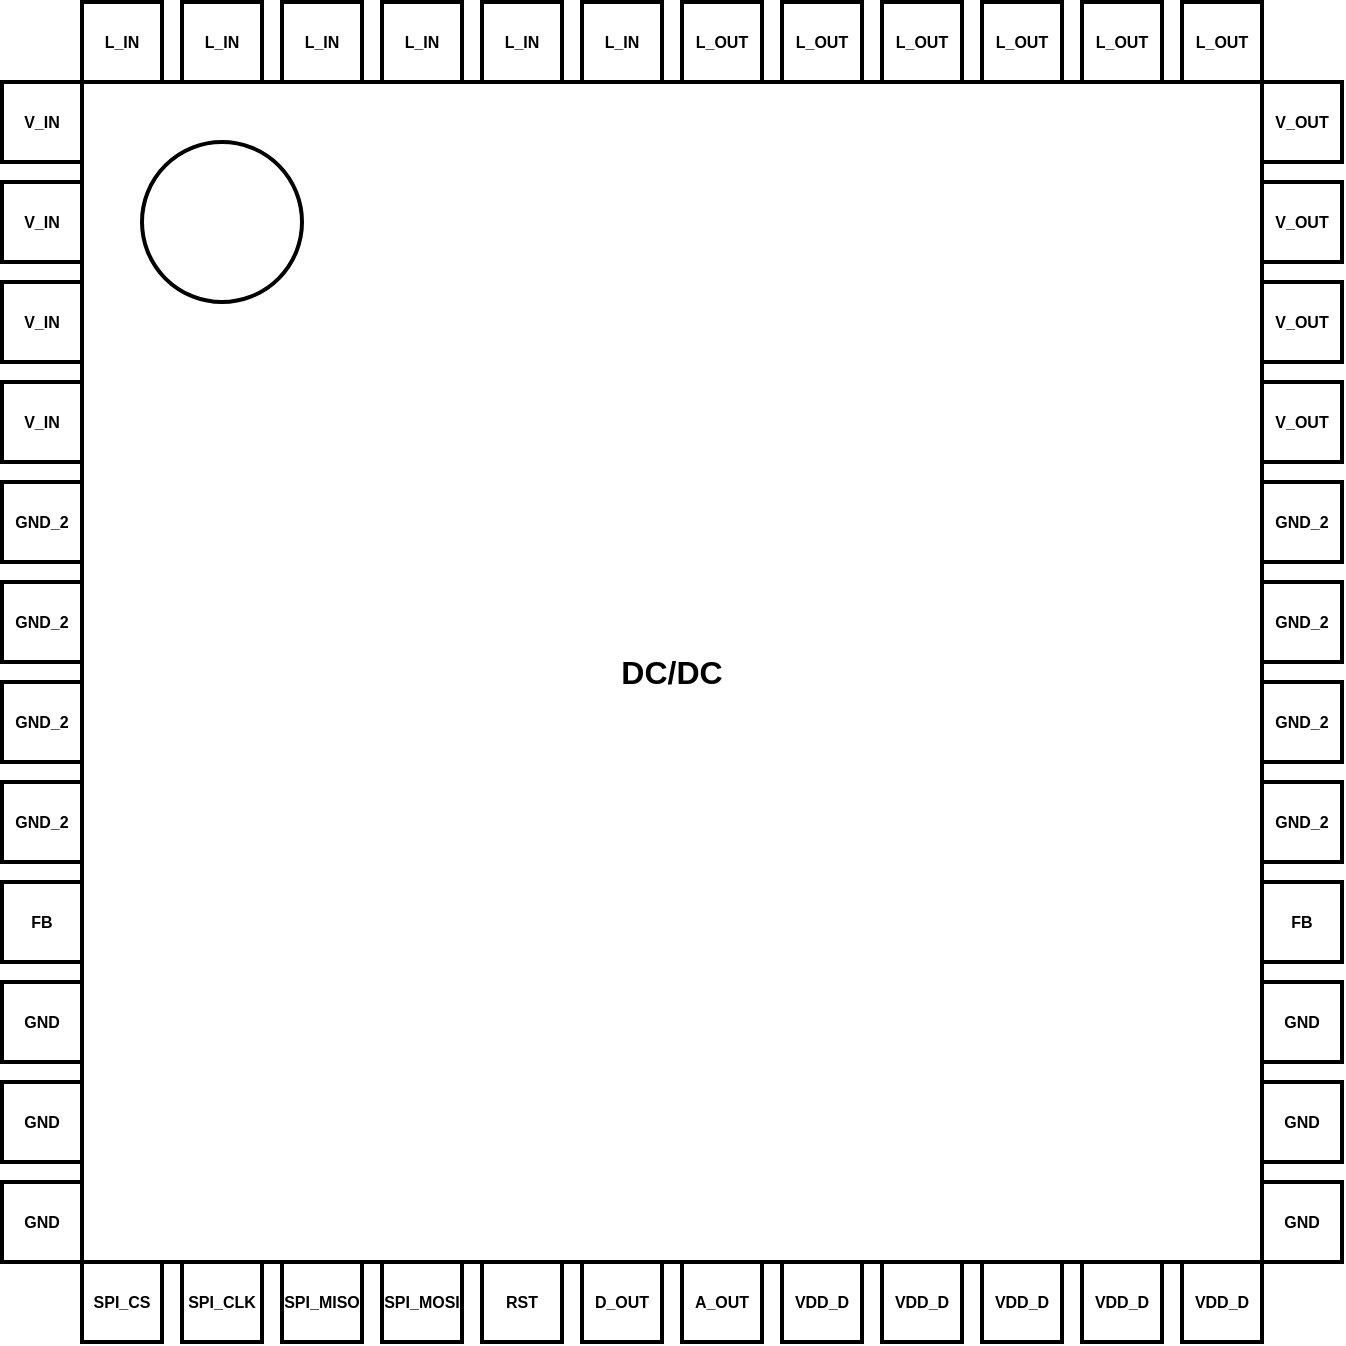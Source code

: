 <mxfile version="24.1.0" type="device">
  <diagram name="Página-1" id="XUOU1C3FKZt1UV1VVZFK">
    <mxGraphModel dx="1536" dy="2056" grid="1" gridSize="10" guides="1" tooltips="1" connect="1" arrows="1" fold="1" page="1" pageScale="1" pageWidth="827" pageHeight="1169" math="0" shadow="0">
      <root>
        <mxCell id="0" />
        <mxCell id="1" parent="0" />
        <mxCell id="iXMd2uQkjKP9JATCQmBG-3" value="&lt;font style=&quot;font-size: 16px;&quot;&gt;DC/DC&lt;/font&gt;" style="whiteSpace=wrap;html=1;aspect=fixed;fontSize=8;fontStyle=1;strokeWidth=2;" vertex="1" parent="1">
          <mxGeometry x="130" y="-30" width="590" height="590" as="geometry" />
        </mxCell>
        <mxCell id="iXMd2uQkjKP9JATCQmBG-81" value="" style="group;fontSize=8;fontStyle=1;strokeWidth=2;" vertex="1" connectable="0" parent="1">
          <mxGeometry x="130" y="560" width="587" height="40" as="geometry" />
        </mxCell>
        <mxCell id="iXMd2uQkjKP9JATCQmBG-76" value="VDD_D" style="whiteSpace=wrap;html=1;aspect=fixed;fontSize=8;fontStyle=1;strokeWidth=2;" vertex="1" parent="iXMd2uQkjKP9JATCQmBG-81">
          <mxGeometry x="400" width="40" height="40" as="geometry" />
        </mxCell>
        <mxCell id="iXMd2uQkjKP9JATCQmBG-77" value="VDD_D" style="whiteSpace=wrap;html=1;aspect=fixed;fontSize=8;fontStyle=1;strokeWidth=2;" vertex="1" parent="iXMd2uQkjKP9JATCQmBG-81">
          <mxGeometry x="450" width="40" height="40" as="geometry" />
        </mxCell>
        <mxCell id="iXMd2uQkjKP9JATCQmBG-78" value="VDD_D" style="whiteSpace=wrap;html=1;aspect=fixed;fontSize=8;fontStyle=1;strokeWidth=2;" vertex="1" parent="iXMd2uQkjKP9JATCQmBG-81">
          <mxGeometry x="500" width="40" height="40" as="geometry" />
        </mxCell>
        <mxCell id="iXMd2uQkjKP9JATCQmBG-79" value="VDD_D" style="whiteSpace=wrap;html=1;aspect=fixed;fontSize=8;fontStyle=1;strokeWidth=2;" vertex="1" parent="iXMd2uQkjKP9JATCQmBG-81">
          <mxGeometry x="550" width="40" height="40" as="geometry" />
        </mxCell>
        <mxCell id="iXMd2uQkjKP9JATCQmBG-59" value="GND" style="whiteSpace=wrap;html=1;aspect=fixed;fontSize=8;fontStyle=1;strokeWidth=2;" vertex="1" parent="iXMd2uQkjKP9JATCQmBG-81">
          <mxGeometry width="40" height="40" as="geometry" />
        </mxCell>
        <mxCell id="iXMd2uQkjKP9JATCQmBG-60" value="GND" style="whiteSpace=wrap;html=1;aspect=fixed;fontSize=8;fontStyle=1;strokeWidth=2;" vertex="1" parent="iXMd2uQkjKP9JATCQmBG-81">
          <mxGeometry x="50" width="40" height="40" as="geometry" />
        </mxCell>
        <mxCell id="iXMd2uQkjKP9JATCQmBG-61" value="GND" style="whiteSpace=wrap;html=1;aspect=fixed;fontSize=8;fontStyle=1;strokeWidth=2;" vertex="1" parent="iXMd2uQkjKP9JATCQmBG-81">
          <mxGeometry x="100" width="40" height="40" as="geometry" />
        </mxCell>
        <mxCell id="iXMd2uQkjKP9JATCQmBG-62" value="GND" style="whiteSpace=wrap;html=1;aspect=fixed;fontSize=8;fontStyle=1;strokeWidth=2;" vertex="1" parent="iXMd2uQkjKP9JATCQmBG-81">
          <mxGeometry x="150" width="40" height="40" as="geometry" />
        </mxCell>
        <mxCell id="iXMd2uQkjKP9JATCQmBG-63" value="GND" style="whiteSpace=wrap;html=1;aspect=fixed;fontSize=8;fontStyle=1;strokeWidth=2;" vertex="1" parent="iXMd2uQkjKP9JATCQmBG-81">
          <mxGeometry x="200" width="40" height="40" as="geometry" />
        </mxCell>
        <mxCell id="iXMd2uQkjKP9JATCQmBG-64" value="GND" style="whiteSpace=wrap;html=1;aspect=fixed;fontSize=8;fontStyle=1;strokeWidth=2;" vertex="1" parent="iXMd2uQkjKP9JATCQmBG-81">
          <mxGeometry x="250" width="40" height="40" as="geometry" />
        </mxCell>
        <mxCell id="iXMd2uQkjKP9JATCQmBG-65" value="GND" style="whiteSpace=wrap;html=1;aspect=fixed;fontSize=8;fontStyle=1;strokeWidth=2;" vertex="1" parent="iXMd2uQkjKP9JATCQmBG-81">
          <mxGeometry x="300" width="40" height="40" as="geometry" />
        </mxCell>
        <mxCell id="iXMd2uQkjKP9JATCQmBG-66" value="GND" style="whiteSpace=wrap;html=1;aspect=fixed;fontSize=8;fontStyle=1;strokeWidth=2;" vertex="1" parent="iXMd2uQkjKP9JATCQmBG-81">
          <mxGeometry x="350" width="40" height="40" as="geometry" />
        </mxCell>
        <mxCell id="iXMd2uQkjKP9JATCQmBG-68" value="SPI_CS" style="whiteSpace=wrap;html=1;aspect=fixed;fontSize=8;fontStyle=1;strokeWidth=2;" vertex="1" parent="iXMd2uQkjKP9JATCQmBG-81">
          <mxGeometry width="40" height="40" as="geometry" />
        </mxCell>
        <mxCell id="iXMd2uQkjKP9JATCQmBG-69" value="SPI_CLK" style="whiteSpace=wrap;html=1;aspect=fixed;fontSize=8;fontStyle=1;strokeWidth=2;" vertex="1" parent="iXMd2uQkjKP9JATCQmBG-81">
          <mxGeometry x="50" width="40" height="40" as="geometry" />
        </mxCell>
        <mxCell id="iXMd2uQkjKP9JATCQmBG-70" value="SPI_MISO" style="whiteSpace=wrap;html=1;aspect=fixed;fontSize=8;fontStyle=1;strokeWidth=2;" vertex="1" parent="iXMd2uQkjKP9JATCQmBG-81">
          <mxGeometry x="100" width="40" height="40" as="geometry" />
        </mxCell>
        <mxCell id="iXMd2uQkjKP9JATCQmBG-71" value="SPI_MOSI" style="whiteSpace=wrap;html=1;aspect=fixed;fontSize=8;fontStyle=1;strokeWidth=2;" vertex="1" parent="iXMd2uQkjKP9JATCQmBG-81">
          <mxGeometry x="150" width="40" height="40" as="geometry" />
        </mxCell>
        <mxCell id="iXMd2uQkjKP9JATCQmBG-72" value="RST" style="whiteSpace=wrap;html=1;aspect=fixed;fontSize=8;fontStyle=1;strokeWidth=2;" vertex="1" parent="iXMd2uQkjKP9JATCQmBG-81">
          <mxGeometry x="200" width="40" height="40" as="geometry" />
        </mxCell>
        <mxCell id="iXMd2uQkjKP9JATCQmBG-73" value="D_OUT" style="whiteSpace=wrap;html=1;aspect=fixed;fontSize=8;fontStyle=1;strokeWidth=2;" vertex="1" parent="iXMd2uQkjKP9JATCQmBG-81">
          <mxGeometry x="250" width="40" height="40" as="geometry" />
        </mxCell>
        <mxCell id="iXMd2uQkjKP9JATCQmBG-74" value="A_OUT" style="whiteSpace=wrap;html=1;aspect=fixed;fontSize=8;fontStyle=1;strokeWidth=2;" vertex="1" parent="iXMd2uQkjKP9JATCQmBG-81">
          <mxGeometry x="300" width="40" height="40" as="geometry" />
        </mxCell>
        <mxCell id="iXMd2uQkjKP9JATCQmBG-75" value="VDD_D" style="whiteSpace=wrap;html=1;aspect=fixed;fontSize=8;fontStyle=1;strokeWidth=2;" vertex="1" parent="iXMd2uQkjKP9JATCQmBG-81">
          <mxGeometry x="350" width="40" height="40" as="geometry" />
        </mxCell>
        <mxCell id="iXMd2uQkjKP9JATCQmBG-86" value="" style="group;fontSize=8;fontStyle=1;strokeWidth=2;" vertex="1" connectable="0" parent="1">
          <mxGeometry x="720" y="-30" width="40" height="590" as="geometry" />
        </mxCell>
        <mxCell id="iXMd2uQkjKP9JATCQmBG-50" value="GND_2" style="whiteSpace=wrap;html=1;aspect=fixed;fontSize=8;fontStyle=1;strokeWidth=2;" vertex="1" parent="iXMd2uQkjKP9JATCQmBG-86">
          <mxGeometry y="200" width="40" height="40" as="geometry" />
        </mxCell>
        <mxCell id="iXMd2uQkjKP9JATCQmBG-51" value="GND_2" style="whiteSpace=wrap;html=1;aspect=fixed;fontSize=8;fontStyle=1;strokeWidth=2;" vertex="1" parent="iXMd2uQkjKP9JATCQmBG-86">
          <mxGeometry y="250" width="40" height="40" as="geometry" />
        </mxCell>
        <mxCell id="iXMd2uQkjKP9JATCQmBG-52" value="GND_2" style="whiteSpace=wrap;html=1;aspect=fixed;fontSize=8;fontStyle=1;strokeWidth=2;" vertex="1" parent="iXMd2uQkjKP9JATCQmBG-86">
          <mxGeometry y="300" width="40" height="40" as="geometry" />
        </mxCell>
        <mxCell id="iXMd2uQkjKP9JATCQmBG-53" value="GND_2" style="whiteSpace=wrap;html=1;aspect=fixed;fontSize=8;fontStyle=1;strokeWidth=2;" vertex="1" parent="iXMd2uQkjKP9JATCQmBG-86">
          <mxGeometry y="350" width="40" height="40" as="geometry" />
        </mxCell>
        <mxCell id="iXMd2uQkjKP9JATCQmBG-54" value="FB" style="whiteSpace=wrap;html=1;aspect=fixed;fontSize=8;fontStyle=1;strokeWidth=2;" vertex="1" parent="iXMd2uQkjKP9JATCQmBG-86">
          <mxGeometry y="400" width="40" height="40" as="geometry" />
        </mxCell>
        <mxCell id="iXMd2uQkjKP9JATCQmBG-55" value="GND" style="whiteSpace=wrap;html=1;aspect=fixed;fontSize=8;fontStyle=1;strokeWidth=2;" vertex="1" parent="iXMd2uQkjKP9JATCQmBG-86">
          <mxGeometry y="450" width="40" height="40" as="geometry" />
        </mxCell>
        <mxCell id="iXMd2uQkjKP9JATCQmBG-56" value="GND" style="whiteSpace=wrap;html=1;aspect=fixed;fontSize=8;fontStyle=1;strokeWidth=2;" vertex="1" parent="iXMd2uQkjKP9JATCQmBG-86">
          <mxGeometry y="500" width="40" height="40" as="geometry" />
        </mxCell>
        <mxCell id="iXMd2uQkjKP9JATCQmBG-57" value="GND" style="whiteSpace=wrap;html=1;aspect=fixed;fontSize=8;fontStyle=1;strokeWidth=2;" vertex="1" parent="iXMd2uQkjKP9JATCQmBG-86">
          <mxGeometry y="550" width="40" height="40" as="geometry" />
        </mxCell>
        <mxCell id="iXMd2uQkjKP9JATCQmBG-82" value="V_OUT" style="whiteSpace=wrap;html=1;aspect=fixed;fontSize=8;fontStyle=1;strokeWidth=2;" vertex="1" parent="iXMd2uQkjKP9JATCQmBG-86">
          <mxGeometry width="40" height="40" as="geometry" />
        </mxCell>
        <mxCell id="iXMd2uQkjKP9JATCQmBG-83" value="V_OUT" style="whiteSpace=wrap;html=1;aspect=fixed;fontSize=8;fontStyle=1;strokeWidth=2;" vertex="1" parent="iXMd2uQkjKP9JATCQmBG-86">
          <mxGeometry y="50" width="40" height="40" as="geometry" />
        </mxCell>
        <mxCell id="iXMd2uQkjKP9JATCQmBG-84" value="V_OUT" style="whiteSpace=wrap;html=1;aspect=fixed;fontSize=8;fontStyle=1;strokeWidth=2;" vertex="1" parent="iXMd2uQkjKP9JATCQmBG-86">
          <mxGeometry y="100" width="40" height="40" as="geometry" />
        </mxCell>
        <mxCell id="iXMd2uQkjKP9JATCQmBG-85" value="V_OUT" style="whiteSpace=wrap;html=1;aspect=fixed;fontSize=8;fontStyle=1;strokeWidth=2;" vertex="1" parent="iXMd2uQkjKP9JATCQmBG-86">
          <mxGeometry y="150" width="40" height="40" as="geometry" />
        </mxCell>
        <mxCell id="iXMd2uQkjKP9JATCQmBG-87" value="" style="group;fontSize=8;fontStyle=1;strokeWidth=2;" vertex="1" connectable="0" parent="1">
          <mxGeometry x="90" y="-30" width="40" height="590" as="geometry" />
        </mxCell>
        <mxCell id="iXMd2uQkjKP9JATCQmBG-88" value="GND_2" style="whiteSpace=wrap;html=1;aspect=fixed;fontSize=8;fontStyle=1;strokeWidth=2;" vertex="1" parent="iXMd2uQkjKP9JATCQmBG-87">
          <mxGeometry y="200" width="40" height="40" as="geometry" />
        </mxCell>
        <mxCell id="iXMd2uQkjKP9JATCQmBG-89" value="GND_2" style="whiteSpace=wrap;html=1;aspect=fixed;fontSize=8;fontStyle=1;strokeWidth=2;" vertex="1" parent="iXMd2uQkjKP9JATCQmBG-87">
          <mxGeometry y="250" width="40" height="40" as="geometry" />
        </mxCell>
        <mxCell id="iXMd2uQkjKP9JATCQmBG-90" value="GND_2" style="whiteSpace=wrap;html=1;aspect=fixed;fontSize=8;fontStyle=1;strokeWidth=2;" vertex="1" parent="iXMd2uQkjKP9JATCQmBG-87">
          <mxGeometry y="300" width="40" height="40" as="geometry" />
        </mxCell>
        <mxCell id="iXMd2uQkjKP9JATCQmBG-91" value="GND_2" style="whiteSpace=wrap;html=1;aspect=fixed;fontSize=8;fontStyle=1;strokeWidth=2;" vertex="1" parent="iXMd2uQkjKP9JATCQmBG-87">
          <mxGeometry y="350" width="40" height="40" as="geometry" />
        </mxCell>
        <mxCell id="iXMd2uQkjKP9JATCQmBG-92" value="FB" style="whiteSpace=wrap;html=1;aspect=fixed;fontSize=8;fontStyle=1;strokeWidth=2;" vertex="1" parent="iXMd2uQkjKP9JATCQmBG-87">
          <mxGeometry y="400" width="40" height="40" as="geometry" />
        </mxCell>
        <mxCell id="iXMd2uQkjKP9JATCQmBG-93" value="GND" style="whiteSpace=wrap;html=1;aspect=fixed;fontSize=8;fontStyle=1;strokeWidth=2;" vertex="1" parent="iXMd2uQkjKP9JATCQmBG-87">
          <mxGeometry y="450" width="40" height="40" as="geometry" />
        </mxCell>
        <mxCell id="iXMd2uQkjKP9JATCQmBG-94" value="GND" style="whiteSpace=wrap;html=1;aspect=fixed;fontSize=8;fontStyle=1;strokeWidth=2;" vertex="1" parent="iXMd2uQkjKP9JATCQmBG-87">
          <mxGeometry y="500" width="40" height="40" as="geometry" />
        </mxCell>
        <mxCell id="iXMd2uQkjKP9JATCQmBG-95" value="GND" style="whiteSpace=wrap;html=1;aspect=fixed;fontSize=8;fontStyle=1;strokeWidth=2;" vertex="1" parent="iXMd2uQkjKP9JATCQmBG-87">
          <mxGeometry y="550" width="40" height="40" as="geometry" />
        </mxCell>
        <mxCell id="iXMd2uQkjKP9JATCQmBG-96" value="V_IN" style="whiteSpace=wrap;html=1;aspect=fixed;fontSize=8;fontStyle=1;strokeWidth=2;" vertex="1" parent="iXMd2uQkjKP9JATCQmBG-87">
          <mxGeometry width="40" height="40" as="geometry" />
        </mxCell>
        <mxCell id="iXMd2uQkjKP9JATCQmBG-97" value="V_IN" style="whiteSpace=wrap;html=1;aspect=fixed;fontSize=8;fontStyle=1;strokeWidth=2;" vertex="1" parent="iXMd2uQkjKP9JATCQmBG-87">
          <mxGeometry y="50" width="40" height="40" as="geometry" />
        </mxCell>
        <mxCell id="iXMd2uQkjKP9JATCQmBG-98" value="V_IN" style="whiteSpace=wrap;html=1;aspect=fixed;fontSize=8;fontStyle=1;strokeWidth=2;" vertex="1" parent="iXMd2uQkjKP9JATCQmBG-87">
          <mxGeometry y="100" width="40" height="40" as="geometry" />
        </mxCell>
        <mxCell id="iXMd2uQkjKP9JATCQmBG-99" value="V_IN" style="whiteSpace=wrap;html=1;aspect=fixed;fontSize=8;fontStyle=1;strokeWidth=2;" vertex="1" parent="iXMd2uQkjKP9JATCQmBG-87">
          <mxGeometry y="150" width="40" height="40" as="geometry" />
        </mxCell>
        <mxCell id="iXMd2uQkjKP9JATCQmBG-100" value="" style="group;fontSize=8;fontStyle=1;strokeWidth=2;" vertex="1" connectable="0" parent="1">
          <mxGeometry x="130" y="-70" width="587" height="40" as="geometry" />
        </mxCell>
        <mxCell id="iXMd2uQkjKP9JATCQmBG-101" value="L_OUT" style="whiteSpace=wrap;html=1;aspect=fixed;fontSize=8;fontStyle=1;strokeWidth=2;" vertex="1" parent="iXMd2uQkjKP9JATCQmBG-100">
          <mxGeometry x="400" width="40" height="40" as="geometry" />
        </mxCell>
        <mxCell id="iXMd2uQkjKP9JATCQmBG-102" value="L_OUT" style="whiteSpace=wrap;html=1;aspect=fixed;fontSize=8;fontStyle=1;strokeWidth=2;" vertex="1" parent="iXMd2uQkjKP9JATCQmBG-100">
          <mxGeometry x="450" width="40" height="40" as="geometry" />
        </mxCell>
        <mxCell id="iXMd2uQkjKP9JATCQmBG-103" value="L_OUT" style="whiteSpace=wrap;html=1;aspect=fixed;fontSize=8;fontStyle=1;strokeWidth=2;" vertex="1" parent="iXMd2uQkjKP9JATCQmBG-100">
          <mxGeometry x="500" width="40" height="40" as="geometry" />
        </mxCell>
        <mxCell id="iXMd2uQkjKP9JATCQmBG-104" value="L_OUT" style="whiteSpace=wrap;html=1;aspect=fixed;fontSize=8;fontStyle=1;strokeWidth=2;" vertex="1" parent="iXMd2uQkjKP9JATCQmBG-100">
          <mxGeometry x="550" width="40" height="40" as="geometry" />
        </mxCell>
        <mxCell id="iXMd2uQkjKP9JATCQmBG-105" value="GND" style="whiteSpace=wrap;html=1;aspect=fixed;fontSize=8;fontStyle=1;strokeWidth=2;" vertex="1" parent="iXMd2uQkjKP9JATCQmBG-100">
          <mxGeometry width="40" height="40" as="geometry" />
        </mxCell>
        <mxCell id="iXMd2uQkjKP9JATCQmBG-106" value="GND" style="whiteSpace=wrap;html=1;aspect=fixed;fontSize=8;fontStyle=1;strokeWidth=2;" vertex="1" parent="iXMd2uQkjKP9JATCQmBG-100">
          <mxGeometry x="50" width="40" height="40" as="geometry" />
        </mxCell>
        <mxCell id="iXMd2uQkjKP9JATCQmBG-107" value="GND" style="whiteSpace=wrap;html=1;aspect=fixed;fontSize=8;fontStyle=1;strokeWidth=2;" vertex="1" parent="iXMd2uQkjKP9JATCQmBG-100">
          <mxGeometry x="100" width="40" height="40" as="geometry" />
        </mxCell>
        <mxCell id="iXMd2uQkjKP9JATCQmBG-108" value="GND" style="whiteSpace=wrap;html=1;aspect=fixed;fontSize=8;fontStyle=1;strokeWidth=2;" vertex="1" parent="iXMd2uQkjKP9JATCQmBG-100">
          <mxGeometry x="150" width="40" height="40" as="geometry" />
        </mxCell>
        <mxCell id="iXMd2uQkjKP9JATCQmBG-109" value="GND" style="whiteSpace=wrap;html=1;aspect=fixed;fontSize=8;fontStyle=1;strokeWidth=2;" vertex="1" parent="iXMd2uQkjKP9JATCQmBG-100">
          <mxGeometry x="200" width="40" height="40" as="geometry" />
        </mxCell>
        <mxCell id="iXMd2uQkjKP9JATCQmBG-110" value="GND" style="whiteSpace=wrap;html=1;aspect=fixed;fontSize=8;fontStyle=1;strokeWidth=2;" vertex="1" parent="iXMd2uQkjKP9JATCQmBG-100">
          <mxGeometry x="250" width="40" height="40" as="geometry" />
        </mxCell>
        <mxCell id="iXMd2uQkjKP9JATCQmBG-111" value="GND" style="whiteSpace=wrap;html=1;aspect=fixed;fontSize=8;fontStyle=1;strokeWidth=2;" vertex="1" parent="iXMd2uQkjKP9JATCQmBG-100">
          <mxGeometry x="300" width="40" height="40" as="geometry" />
        </mxCell>
        <mxCell id="iXMd2uQkjKP9JATCQmBG-112" value="GND" style="whiteSpace=wrap;html=1;aspect=fixed;fontSize=8;fontStyle=1;strokeWidth=2;" vertex="1" parent="iXMd2uQkjKP9JATCQmBG-100">
          <mxGeometry x="350" width="40" height="40" as="geometry" />
        </mxCell>
        <mxCell id="iXMd2uQkjKP9JATCQmBG-113" value="L_IN" style="whiteSpace=wrap;html=1;aspect=fixed;fontSize=8;fontStyle=1;strokeWidth=2;" vertex="1" parent="iXMd2uQkjKP9JATCQmBG-100">
          <mxGeometry width="40" height="40" as="geometry" />
        </mxCell>
        <mxCell id="iXMd2uQkjKP9JATCQmBG-114" value="L_IN" style="whiteSpace=wrap;html=1;aspect=fixed;fontSize=8;fontStyle=1;strokeWidth=2;" vertex="1" parent="iXMd2uQkjKP9JATCQmBG-100">
          <mxGeometry x="50" width="40" height="40" as="geometry" />
        </mxCell>
        <mxCell id="iXMd2uQkjKP9JATCQmBG-115" value="L_IN" style="whiteSpace=wrap;html=1;aspect=fixed;fontSize=8;fontStyle=1;strokeWidth=2;" vertex="1" parent="iXMd2uQkjKP9JATCQmBG-100">
          <mxGeometry x="100" width="40" height="40" as="geometry" />
        </mxCell>
        <mxCell id="iXMd2uQkjKP9JATCQmBG-116" value="L_IN" style="whiteSpace=wrap;html=1;aspect=fixed;fontSize=8;fontStyle=1;strokeWidth=2;" vertex="1" parent="iXMd2uQkjKP9JATCQmBG-100">
          <mxGeometry x="150" width="40" height="40" as="geometry" />
        </mxCell>
        <mxCell id="iXMd2uQkjKP9JATCQmBG-117" value="L_IN" style="whiteSpace=wrap;html=1;aspect=fixed;fontSize=8;fontStyle=1;strokeWidth=2;" vertex="1" parent="iXMd2uQkjKP9JATCQmBG-100">
          <mxGeometry x="200" width="40" height="40" as="geometry" />
        </mxCell>
        <mxCell id="iXMd2uQkjKP9JATCQmBG-118" value="L_IN" style="whiteSpace=wrap;html=1;aspect=fixed;fontSize=8;fontStyle=1;strokeWidth=2;" vertex="1" parent="iXMd2uQkjKP9JATCQmBG-100">
          <mxGeometry x="250" width="40" height="40" as="geometry" />
        </mxCell>
        <mxCell id="iXMd2uQkjKP9JATCQmBG-119" value="L_OUT" style="whiteSpace=wrap;html=1;aspect=fixed;fontSize=8;fontStyle=1;strokeWidth=2;" vertex="1" parent="iXMd2uQkjKP9JATCQmBG-100">
          <mxGeometry x="300" width="40" height="40" as="geometry" />
        </mxCell>
        <mxCell id="iXMd2uQkjKP9JATCQmBG-120" value="L_OUT" style="whiteSpace=wrap;html=1;aspect=fixed;fontSize=8;fontStyle=1;strokeWidth=2;" vertex="1" parent="iXMd2uQkjKP9JATCQmBG-100">
          <mxGeometry x="350" width="40" height="40" as="geometry" />
        </mxCell>
        <mxCell id="iXMd2uQkjKP9JATCQmBG-121" value="" style="ellipse;whiteSpace=wrap;html=1;aspect=fixed;fontStyle=1;strokeWidth=2;" vertex="1" parent="1">
          <mxGeometry x="160" width="80" height="80" as="geometry" />
        </mxCell>
      </root>
    </mxGraphModel>
  </diagram>
</mxfile>
